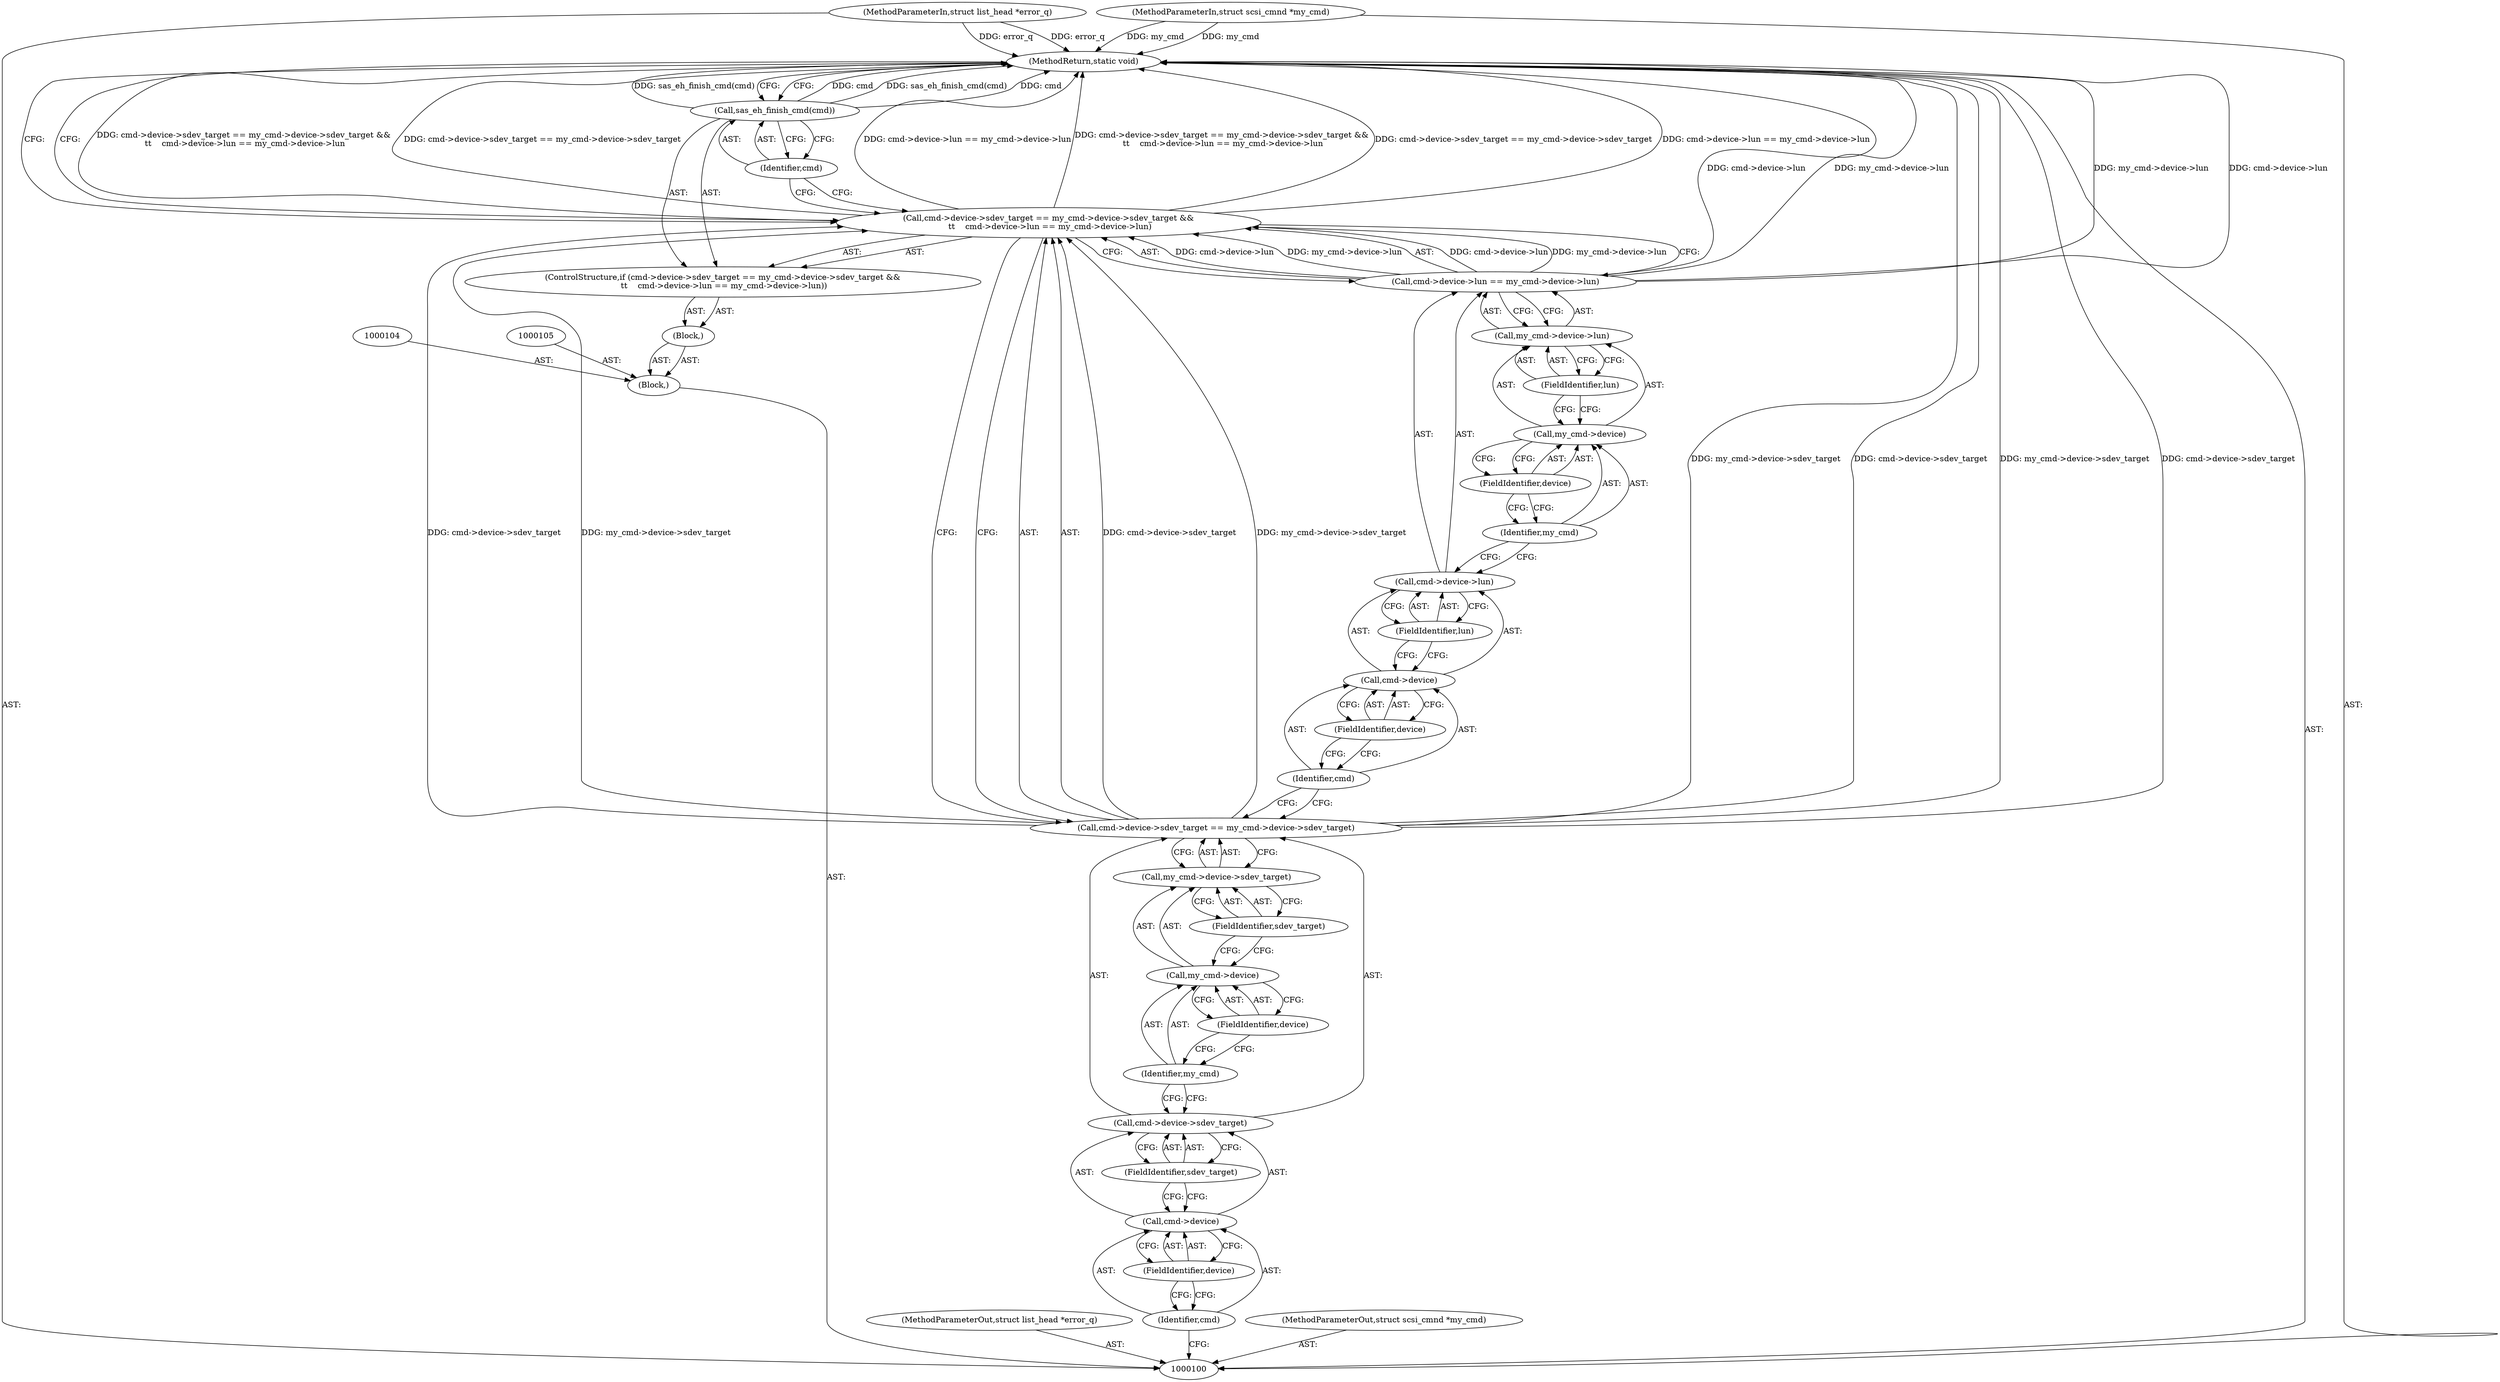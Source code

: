 digraph "0_linux_318aaf34f1179b39fa9c30fa0f3288b645beee39_2" {
"1000133" [label="(MethodReturn,static void)"];
"1000101" [label="(MethodParameterIn,struct list_head *error_q)"];
"1000158" [label="(MethodParameterOut,struct list_head *error_q)"];
"1000102" [label="(MethodParameterIn,struct scsi_cmnd *my_cmd)"];
"1000159" [label="(MethodParameterOut,struct scsi_cmnd *my_cmd)"];
"1000103" [label="(Block,)"];
"1000106" [label="(Block,)"];
"1000113" [label="(FieldIdentifier,device)"];
"1000114" [label="(FieldIdentifier,sdev_target)"];
"1000107" [label="(ControlStructure,if (cmd->device->sdev_target == my_cmd->device->sdev_target &&\n \t\t    cmd->device->lun == my_cmd->device->lun))"];
"1000115" [label="(Call,my_cmd->device->sdev_target)"];
"1000116" [label="(Call,my_cmd->device)"];
"1000117" [label="(Identifier,my_cmd)"];
"1000118" [label="(FieldIdentifier,device)"];
"1000119" [label="(FieldIdentifier,sdev_target)"];
"1000108" [label="(Call,cmd->device->sdev_target == my_cmd->device->sdev_target &&\n \t\t    cmd->device->lun == my_cmd->device->lun)"];
"1000109" [label="(Call,cmd->device->sdev_target == my_cmd->device->sdev_target)"];
"1000110" [label="(Call,cmd->device->sdev_target)"];
"1000111" [label="(Call,cmd->device)"];
"1000112" [label="(Identifier,cmd)"];
"1000124" [label="(FieldIdentifier,device)"];
"1000125" [label="(FieldIdentifier,lun)"];
"1000126" [label="(Call,my_cmd->device->lun)"];
"1000127" [label="(Call,my_cmd->device)"];
"1000128" [label="(Identifier,my_cmd)"];
"1000129" [label="(FieldIdentifier,device)"];
"1000130" [label="(FieldIdentifier,lun)"];
"1000120" [label="(Call,cmd->device->lun == my_cmd->device->lun)"];
"1000121" [label="(Call,cmd->device->lun)"];
"1000122" [label="(Call,cmd->device)"];
"1000123" [label="(Identifier,cmd)"];
"1000132" [label="(Identifier,cmd)"];
"1000131" [label="(Call,sas_eh_finish_cmd(cmd))"];
"1000133" -> "1000100"  [label="AST: "];
"1000133" -> "1000131"  [label="CFG: "];
"1000133" -> "1000108"  [label="CFG: "];
"1000120" -> "1000133"  [label="DDG: my_cmd->device->lun"];
"1000120" -> "1000133"  [label="DDG: cmd->device->lun"];
"1000108" -> "1000133"  [label="DDG: cmd->device->sdev_target == my_cmd->device->sdev_target &&\n \t\t    cmd->device->lun == my_cmd->device->lun"];
"1000108" -> "1000133"  [label="DDG: cmd->device->sdev_target == my_cmd->device->sdev_target"];
"1000108" -> "1000133"  [label="DDG: cmd->device->lun == my_cmd->device->lun"];
"1000131" -> "1000133"  [label="DDG: cmd"];
"1000131" -> "1000133"  [label="DDG: sas_eh_finish_cmd(cmd)"];
"1000102" -> "1000133"  [label="DDG: my_cmd"];
"1000109" -> "1000133"  [label="DDG: my_cmd->device->sdev_target"];
"1000109" -> "1000133"  [label="DDG: cmd->device->sdev_target"];
"1000101" -> "1000133"  [label="DDG: error_q"];
"1000101" -> "1000100"  [label="AST: "];
"1000101" -> "1000133"  [label="DDG: error_q"];
"1000158" -> "1000100"  [label="AST: "];
"1000102" -> "1000100"  [label="AST: "];
"1000102" -> "1000133"  [label="DDG: my_cmd"];
"1000159" -> "1000100"  [label="AST: "];
"1000103" -> "1000100"  [label="AST: "];
"1000104" -> "1000103"  [label="AST: "];
"1000105" -> "1000103"  [label="AST: "];
"1000106" -> "1000103"  [label="AST: "];
"1000106" -> "1000103"  [label="AST: "];
"1000107" -> "1000106"  [label="AST: "];
"1000113" -> "1000111"  [label="AST: "];
"1000113" -> "1000112"  [label="CFG: "];
"1000111" -> "1000113"  [label="CFG: "];
"1000114" -> "1000110"  [label="AST: "];
"1000114" -> "1000111"  [label="CFG: "];
"1000110" -> "1000114"  [label="CFG: "];
"1000107" -> "1000106"  [label="AST: "];
"1000108" -> "1000107"  [label="AST: "];
"1000131" -> "1000107"  [label="AST: "];
"1000115" -> "1000109"  [label="AST: "];
"1000115" -> "1000119"  [label="CFG: "];
"1000116" -> "1000115"  [label="AST: "];
"1000119" -> "1000115"  [label="AST: "];
"1000109" -> "1000115"  [label="CFG: "];
"1000116" -> "1000115"  [label="AST: "];
"1000116" -> "1000118"  [label="CFG: "];
"1000117" -> "1000116"  [label="AST: "];
"1000118" -> "1000116"  [label="AST: "];
"1000119" -> "1000116"  [label="CFG: "];
"1000117" -> "1000116"  [label="AST: "];
"1000117" -> "1000110"  [label="CFG: "];
"1000118" -> "1000117"  [label="CFG: "];
"1000118" -> "1000116"  [label="AST: "];
"1000118" -> "1000117"  [label="CFG: "];
"1000116" -> "1000118"  [label="CFG: "];
"1000119" -> "1000115"  [label="AST: "];
"1000119" -> "1000116"  [label="CFG: "];
"1000115" -> "1000119"  [label="CFG: "];
"1000108" -> "1000107"  [label="AST: "];
"1000108" -> "1000109"  [label="CFG: "];
"1000108" -> "1000120"  [label="CFG: "];
"1000109" -> "1000108"  [label="AST: "];
"1000120" -> "1000108"  [label="AST: "];
"1000132" -> "1000108"  [label="CFG: "];
"1000133" -> "1000108"  [label="CFG: "];
"1000108" -> "1000133"  [label="DDG: cmd->device->sdev_target == my_cmd->device->sdev_target &&\n \t\t    cmd->device->lun == my_cmd->device->lun"];
"1000108" -> "1000133"  [label="DDG: cmd->device->sdev_target == my_cmd->device->sdev_target"];
"1000108" -> "1000133"  [label="DDG: cmd->device->lun == my_cmd->device->lun"];
"1000109" -> "1000108"  [label="DDG: cmd->device->sdev_target"];
"1000109" -> "1000108"  [label="DDG: my_cmd->device->sdev_target"];
"1000120" -> "1000108"  [label="DDG: cmd->device->lun"];
"1000120" -> "1000108"  [label="DDG: my_cmd->device->lun"];
"1000109" -> "1000108"  [label="AST: "];
"1000109" -> "1000115"  [label="CFG: "];
"1000110" -> "1000109"  [label="AST: "];
"1000115" -> "1000109"  [label="AST: "];
"1000123" -> "1000109"  [label="CFG: "];
"1000108" -> "1000109"  [label="CFG: "];
"1000109" -> "1000133"  [label="DDG: my_cmd->device->sdev_target"];
"1000109" -> "1000133"  [label="DDG: cmd->device->sdev_target"];
"1000109" -> "1000108"  [label="DDG: cmd->device->sdev_target"];
"1000109" -> "1000108"  [label="DDG: my_cmd->device->sdev_target"];
"1000110" -> "1000109"  [label="AST: "];
"1000110" -> "1000114"  [label="CFG: "];
"1000111" -> "1000110"  [label="AST: "];
"1000114" -> "1000110"  [label="AST: "];
"1000117" -> "1000110"  [label="CFG: "];
"1000111" -> "1000110"  [label="AST: "];
"1000111" -> "1000113"  [label="CFG: "];
"1000112" -> "1000111"  [label="AST: "];
"1000113" -> "1000111"  [label="AST: "];
"1000114" -> "1000111"  [label="CFG: "];
"1000112" -> "1000111"  [label="AST: "];
"1000112" -> "1000100"  [label="CFG: "];
"1000113" -> "1000112"  [label="CFG: "];
"1000124" -> "1000122"  [label="AST: "];
"1000124" -> "1000123"  [label="CFG: "];
"1000122" -> "1000124"  [label="CFG: "];
"1000125" -> "1000121"  [label="AST: "];
"1000125" -> "1000122"  [label="CFG: "];
"1000121" -> "1000125"  [label="CFG: "];
"1000126" -> "1000120"  [label="AST: "];
"1000126" -> "1000130"  [label="CFG: "];
"1000127" -> "1000126"  [label="AST: "];
"1000130" -> "1000126"  [label="AST: "];
"1000120" -> "1000126"  [label="CFG: "];
"1000127" -> "1000126"  [label="AST: "];
"1000127" -> "1000129"  [label="CFG: "];
"1000128" -> "1000127"  [label="AST: "];
"1000129" -> "1000127"  [label="AST: "];
"1000130" -> "1000127"  [label="CFG: "];
"1000128" -> "1000127"  [label="AST: "];
"1000128" -> "1000121"  [label="CFG: "];
"1000129" -> "1000128"  [label="CFG: "];
"1000129" -> "1000127"  [label="AST: "];
"1000129" -> "1000128"  [label="CFG: "];
"1000127" -> "1000129"  [label="CFG: "];
"1000130" -> "1000126"  [label="AST: "];
"1000130" -> "1000127"  [label="CFG: "];
"1000126" -> "1000130"  [label="CFG: "];
"1000120" -> "1000108"  [label="AST: "];
"1000120" -> "1000126"  [label="CFG: "];
"1000121" -> "1000120"  [label="AST: "];
"1000126" -> "1000120"  [label="AST: "];
"1000108" -> "1000120"  [label="CFG: "];
"1000120" -> "1000133"  [label="DDG: my_cmd->device->lun"];
"1000120" -> "1000133"  [label="DDG: cmd->device->lun"];
"1000120" -> "1000108"  [label="DDG: cmd->device->lun"];
"1000120" -> "1000108"  [label="DDG: my_cmd->device->lun"];
"1000121" -> "1000120"  [label="AST: "];
"1000121" -> "1000125"  [label="CFG: "];
"1000122" -> "1000121"  [label="AST: "];
"1000125" -> "1000121"  [label="AST: "];
"1000128" -> "1000121"  [label="CFG: "];
"1000122" -> "1000121"  [label="AST: "];
"1000122" -> "1000124"  [label="CFG: "];
"1000123" -> "1000122"  [label="AST: "];
"1000124" -> "1000122"  [label="AST: "];
"1000125" -> "1000122"  [label="CFG: "];
"1000123" -> "1000122"  [label="AST: "];
"1000123" -> "1000109"  [label="CFG: "];
"1000124" -> "1000123"  [label="CFG: "];
"1000132" -> "1000131"  [label="AST: "];
"1000132" -> "1000108"  [label="CFG: "];
"1000131" -> "1000132"  [label="CFG: "];
"1000131" -> "1000107"  [label="AST: "];
"1000131" -> "1000132"  [label="CFG: "];
"1000132" -> "1000131"  [label="AST: "];
"1000133" -> "1000131"  [label="CFG: "];
"1000131" -> "1000133"  [label="DDG: cmd"];
"1000131" -> "1000133"  [label="DDG: sas_eh_finish_cmd(cmd)"];
}
